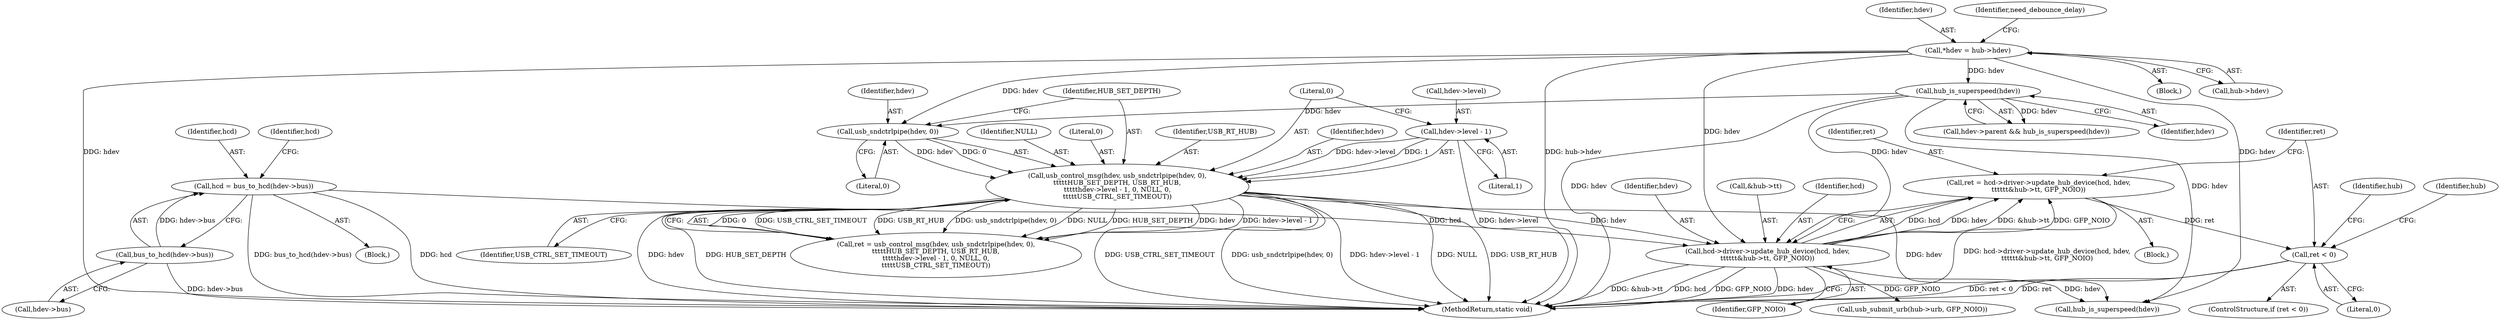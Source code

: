 digraph "0_linux_e50293ef9775c5f1cf3fcc093037dd6a8c5684ea@API" {
"1000240" [label="(Call,ret = hcd->driver->update_hub_device(hcd, hdev,\n\t\t\t\t\t\t&hub->tt, GFP_NOIO))"];
"1000242" [label="(Call,hcd->driver->update_hub_device(hcd, hdev,\n\t\t\t\t\t\t&hub->tt, GFP_NOIO))"];
"1000227" [label="(Call,hcd = bus_to_hcd(hdev->bus))"];
"1000229" [label="(Call,bus_to_hcd(hdev->bus))"];
"1000125" [label="(Call,*hdev = hub->hdev)"];
"1000159" [label="(Call,hub_is_superspeed(hdev))"];
"1000164" [label="(Call,usb_control_msg(hdev, usb_sndctrlpipe(hdev, 0),\n\t\t\t\t\tHUB_SET_DEPTH, USB_RT_HUB,\n\t\t\t\t\thdev->level - 1, 0, NULL, 0,\n\t\t\t\t\tUSB_CTRL_SET_TIMEOUT))"];
"1000166" [label="(Call,usb_sndctrlpipe(hdev, 0))"];
"1000171" [label="(Call,hdev->level - 1)"];
"1000251" [label="(Call,ret < 0)"];
"1000227" [label="(Call,hcd = bus_to_hcd(hdev->bus))"];
"1000177" [label="(Identifier,NULL)"];
"1000241" [label="(Identifier,ret)"];
"1000564" [label="(Call,usb_submit_urb(hub->urb, GFP_NOIO))"];
"1000226" [label="(Block,)"];
"1000239" [label="(Block,)"];
"1000168" [label="(Literal,0)"];
"1000252" [label="(Identifier,ret)"];
"1000123" [label="(Block,)"];
"1000125" [label="(Call,*hdev = hub->hdev)"];
"1000166" [label="(Call,usb_sndctrlpipe(hdev, 0))"];
"1000155" [label="(Call,hdev->parent && hub_is_superspeed(hdev))"];
"1000253" [label="(Literal,0)"];
"1000164" [label="(Call,usb_control_msg(hdev, usb_sndctrlpipe(hdev, 0),\n\t\t\t\t\tHUB_SET_DEPTH, USB_RT_HUB,\n\t\t\t\t\thdev->level - 1, 0, NULL, 0,\n\t\t\t\t\tUSB_CTRL_SET_TIMEOUT))"];
"1000230" [label="(Call,hdev->bus)"];
"1000257" [label="(Identifier,hub)"];
"1000159" [label="(Call,hub_is_superspeed(hdev))"];
"1000251" [label="(Call,ret < 0)"];
"1000162" [label="(Call,ret = usb_control_msg(hdev, usb_sndctrlpipe(hdev, 0),\n\t\t\t\t\tHUB_SET_DEPTH, USB_RT_HUB,\n\t\t\t\t\thdev->level - 1, 0, NULL, 0,\n\t\t\t\t\tUSB_CTRL_SET_TIMEOUT))"];
"1000250" [label="(ControlStructure,if (ret < 0))"];
"1000240" [label="(Call,ret = hcd->driver->update_hub_device(hcd, hdev,\n\t\t\t\t\t\t&hub->tt, GFP_NOIO))"];
"1000171" [label="(Call,hdev->level - 1)"];
"1000266" [label="(Identifier,hub)"];
"1000127" [label="(Call,hub->hdev)"];
"1000126" [label="(Identifier,hdev)"];
"1000178" [label="(Literal,0)"];
"1000229" [label="(Call,bus_to_hcd(hdev->bus))"];
"1000236" [label="(Identifier,hcd)"];
"1000244" [label="(Identifier,hdev)"];
"1000249" [label="(Identifier,GFP_NOIO)"];
"1000176" [label="(Literal,0)"];
"1000136" [label="(Identifier,need_debounce_delay)"];
"1000170" [label="(Identifier,USB_RT_HUB)"];
"1000245" [label="(Call,&hub->tt)"];
"1000242" [label="(Call,hcd->driver->update_hub_device(hcd, hdev,\n\t\t\t\t\t\t&hub->tt, GFP_NOIO))"];
"1000175" [label="(Literal,1)"];
"1000228" [label="(Identifier,hcd)"];
"1000243" [label="(Identifier,hcd)"];
"1000360" [label="(Call,hub_is_superspeed(hdev))"];
"1000172" [label="(Call,hdev->level)"];
"1000160" [label="(Identifier,hdev)"];
"1000179" [label="(Identifier,USB_CTRL_SET_TIMEOUT)"];
"1000167" [label="(Identifier,hdev)"];
"1000169" [label="(Identifier,HUB_SET_DEPTH)"];
"1000165" [label="(Identifier,hdev)"];
"1000603" [label="(MethodReturn,static void)"];
"1000240" -> "1000239"  [label="AST: "];
"1000240" -> "1000242"  [label="CFG: "];
"1000241" -> "1000240"  [label="AST: "];
"1000242" -> "1000240"  [label="AST: "];
"1000252" -> "1000240"  [label="CFG: "];
"1000240" -> "1000603"  [label="DDG: hcd->driver->update_hub_device(hcd, hdev,\n\t\t\t\t\t\t&hub->tt, GFP_NOIO)"];
"1000242" -> "1000240"  [label="DDG: hcd"];
"1000242" -> "1000240"  [label="DDG: hdev"];
"1000242" -> "1000240"  [label="DDG: &hub->tt"];
"1000242" -> "1000240"  [label="DDG: GFP_NOIO"];
"1000240" -> "1000251"  [label="DDG: ret"];
"1000242" -> "1000249"  [label="CFG: "];
"1000243" -> "1000242"  [label="AST: "];
"1000244" -> "1000242"  [label="AST: "];
"1000245" -> "1000242"  [label="AST: "];
"1000249" -> "1000242"  [label="AST: "];
"1000242" -> "1000603"  [label="DDG: hdev"];
"1000242" -> "1000603"  [label="DDG: &hub->tt"];
"1000242" -> "1000603"  [label="DDG: hcd"];
"1000242" -> "1000603"  [label="DDG: GFP_NOIO"];
"1000227" -> "1000242"  [label="DDG: hcd"];
"1000125" -> "1000242"  [label="DDG: hdev"];
"1000159" -> "1000242"  [label="DDG: hdev"];
"1000164" -> "1000242"  [label="DDG: hdev"];
"1000242" -> "1000360"  [label="DDG: hdev"];
"1000242" -> "1000564"  [label="DDG: GFP_NOIO"];
"1000227" -> "1000226"  [label="AST: "];
"1000227" -> "1000229"  [label="CFG: "];
"1000228" -> "1000227"  [label="AST: "];
"1000229" -> "1000227"  [label="AST: "];
"1000236" -> "1000227"  [label="CFG: "];
"1000227" -> "1000603"  [label="DDG: hcd"];
"1000227" -> "1000603"  [label="DDG: bus_to_hcd(hdev->bus)"];
"1000229" -> "1000227"  [label="DDG: hdev->bus"];
"1000229" -> "1000230"  [label="CFG: "];
"1000230" -> "1000229"  [label="AST: "];
"1000229" -> "1000603"  [label="DDG: hdev->bus"];
"1000125" -> "1000123"  [label="AST: "];
"1000125" -> "1000127"  [label="CFG: "];
"1000126" -> "1000125"  [label="AST: "];
"1000127" -> "1000125"  [label="AST: "];
"1000136" -> "1000125"  [label="CFG: "];
"1000125" -> "1000603"  [label="DDG: hdev"];
"1000125" -> "1000603"  [label="DDG: hub->hdev"];
"1000125" -> "1000159"  [label="DDG: hdev"];
"1000125" -> "1000166"  [label="DDG: hdev"];
"1000125" -> "1000360"  [label="DDG: hdev"];
"1000159" -> "1000155"  [label="AST: "];
"1000159" -> "1000160"  [label="CFG: "];
"1000160" -> "1000159"  [label="AST: "];
"1000155" -> "1000159"  [label="CFG: "];
"1000159" -> "1000603"  [label="DDG: hdev"];
"1000159" -> "1000155"  [label="DDG: hdev"];
"1000159" -> "1000166"  [label="DDG: hdev"];
"1000159" -> "1000360"  [label="DDG: hdev"];
"1000164" -> "1000162"  [label="AST: "];
"1000164" -> "1000179"  [label="CFG: "];
"1000165" -> "1000164"  [label="AST: "];
"1000166" -> "1000164"  [label="AST: "];
"1000169" -> "1000164"  [label="AST: "];
"1000170" -> "1000164"  [label="AST: "];
"1000171" -> "1000164"  [label="AST: "];
"1000176" -> "1000164"  [label="AST: "];
"1000177" -> "1000164"  [label="AST: "];
"1000178" -> "1000164"  [label="AST: "];
"1000179" -> "1000164"  [label="AST: "];
"1000162" -> "1000164"  [label="CFG: "];
"1000164" -> "1000603"  [label="DDG: HUB_SET_DEPTH"];
"1000164" -> "1000603"  [label="DDG: USB_CTRL_SET_TIMEOUT"];
"1000164" -> "1000603"  [label="DDG: usb_sndctrlpipe(hdev, 0)"];
"1000164" -> "1000603"  [label="DDG: hdev->level - 1"];
"1000164" -> "1000603"  [label="DDG: NULL"];
"1000164" -> "1000603"  [label="DDG: USB_RT_HUB"];
"1000164" -> "1000603"  [label="DDG: hdev"];
"1000164" -> "1000162"  [label="DDG: 0"];
"1000164" -> "1000162"  [label="DDG: USB_CTRL_SET_TIMEOUT"];
"1000164" -> "1000162"  [label="DDG: USB_RT_HUB"];
"1000164" -> "1000162"  [label="DDG: usb_sndctrlpipe(hdev, 0)"];
"1000164" -> "1000162"  [label="DDG: NULL"];
"1000164" -> "1000162"  [label="DDG: HUB_SET_DEPTH"];
"1000164" -> "1000162"  [label="DDG: hdev"];
"1000164" -> "1000162"  [label="DDG: hdev->level - 1"];
"1000166" -> "1000164"  [label="DDG: hdev"];
"1000166" -> "1000164"  [label="DDG: 0"];
"1000171" -> "1000164"  [label="DDG: hdev->level"];
"1000171" -> "1000164"  [label="DDG: 1"];
"1000164" -> "1000360"  [label="DDG: hdev"];
"1000166" -> "1000168"  [label="CFG: "];
"1000167" -> "1000166"  [label="AST: "];
"1000168" -> "1000166"  [label="AST: "];
"1000169" -> "1000166"  [label="CFG: "];
"1000171" -> "1000175"  [label="CFG: "];
"1000172" -> "1000171"  [label="AST: "];
"1000175" -> "1000171"  [label="AST: "];
"1000176" -> "1000171"  [label="CFG: "];
"1000171" -> "1000603"  [label="DDG: hdev->level"];
"1000251" -> "1000250"  [label="AST: "];
"1000251" -> "1000253"  [label="CFG: "];
"1000252" -> "1000251"  [label="AST: "];
"1000253" -> "1000251"  [label="AST: "];
"1000257" -> "1000251"  [label="CFG: "];
"1000266" -> "1000251"  [label="CFG: "];
"1000251" -> "1000603"  [label="DDG: ret < 0"];
"1000251" -> "1000603"  [label="DDG: ret"];
}
